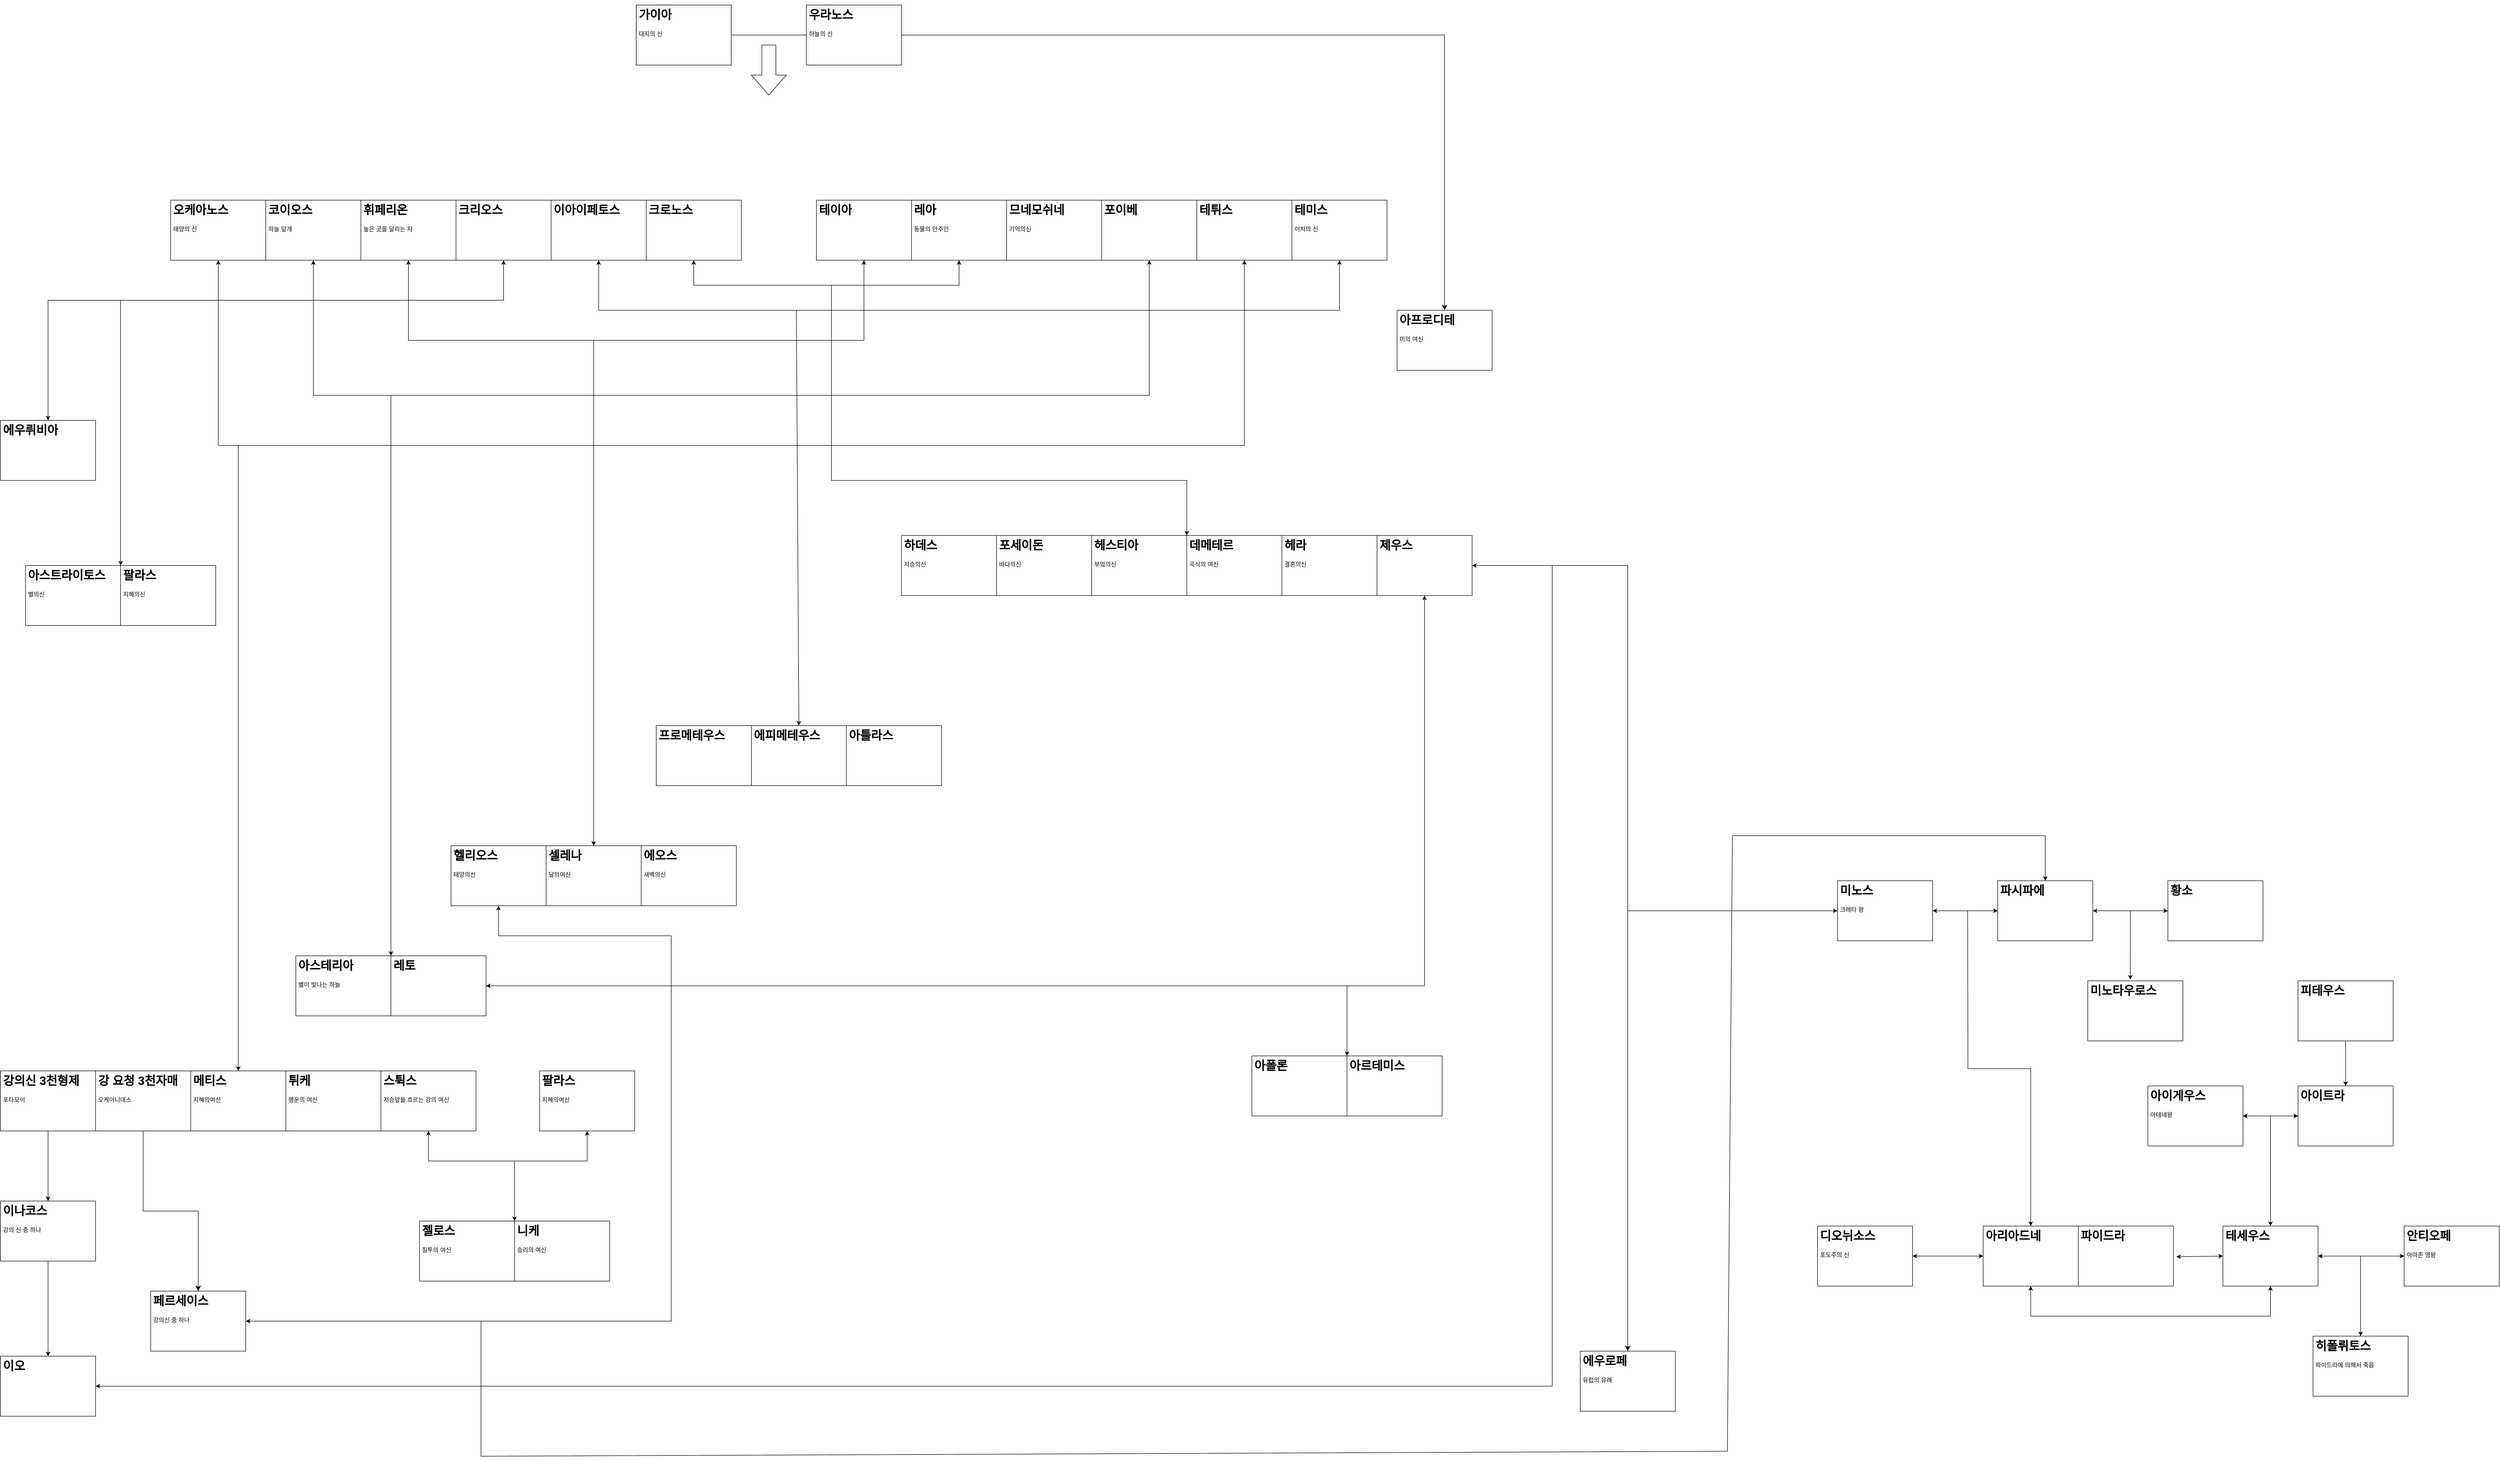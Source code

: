 <mxfile version="20.7.4" type="github">
  <diagram id="iCPAEJlE4XdvNPsYvM_N" name="페이지-1">
    <mxGraphModel dx="4972" dy="2967" grid="1" gridSize="10" guides="1" tooltips="1" connect="1" arrows="1" fold="1" page="1" pageScale="1" pageWidth="827" pageHeight="1169" math="0" shadow="0">
      <root>
        <mxCell id="0" />
        <mxCell id="1" parent="0" />
        <mxCell id="BBxYeIenQKLHBEVqydsv-35" value="" style="group" parent="1" vertex="1" connectable="0">
          <mxGeometry x="160" y="-150" width="560" height="120" as="geometry" />
        </mxCell>
        <mxCell id="BBxYeIenQKLHBEVqydsv-19" value="&lt;h1&gt;우라노스&lt;/h1&gt;&lt;div&gt;하늘의 신&lt;/div&gt;" style="text;html=1;strokeColor=#000000;fillColor=none;spacing=5;spacingTop=-20;whiteSpace=wrap;overflow=hidden;rounded=0;shadow=1;" parent="BBxYeIenQKLHBEVqydsv-35" vertex="1">
          <mxGeometry x="370" width="190" height="120" as="geometry" />
        </mxCell>
        <mxCell id="BBxYeIenQKLHBEVqydsv-18" value="&lt;h1&gt;가이아&lt;/h1&gt;&lt;div&gt;대지의 신&lt;/div&gt;" style="text;html=1;strokeColor=#000000;fillColor=none;spacing=5;spacingTop=-20;whiteSpace=wrap;overflow=hidden;rounded=0;shadow=1;" parent="BBxYeIenQKLHBEVqydsv-35" vertex="1">
          <mxGeometry x="30" width="190" height="120" as="geometry" />
        </mxCell>
        <mxCell id="BBxYeIenQKLHBEVqydsv-52" value="" style="endArrow=none;html=1;rounded=0;entryX=0;entryY=0.5;entryDx=0;entryDy=0;exitX=1;exitY=0.5;exitDx=0;exitDy=0;" parent="BBxYeIenQKLHBEVqydsv-35" source="BBxYeIenQKLHBEVqydsv-18" target="BBxYeIenQKLHBEVqydsv-19" edge="1">
          <mxGeometry width="50" height="50" relative="1" as="geometry">
            <mxPoint x="350" y="510" as="sourcePoint" />
            <mxPoint x="400" y="460" as="targetPoint" />
          </mxGeometry>
        </mxCell>
        <mxCell id="BBxYeIenQKLHBEVqydsv-44" value="&lt;h1&gt;아프로디테&lt;/h1&gt;&lt;div&gt;미의 여신&lt;/div&gt;" style="text;html=1;strokeColor=default;fillColor=none;spacing=5;spacingTop=-20;whiteSpace=wrap;overflow=hidden;rounded=0;shadow=0;" parent="1" vertex="1">
          <mxGeometry x="1710" y="460" width="190" height="120" as="geometry" />
        </mxCell>
        <mxCell id="BBxYeIenQKLHBEVqydsv-45" value="" style="edgeStyle=segmentEdgeStyle;endArrow=classic;html=1;curved=0;rounded=0;endSize=8;startSize=8;entryX=0.5;entryY=0;entryDx=0;entryDy=0;exitX=1;exitY=0.5;exitDx=0;exitDy=0;" parent="1" source="BBxYeIenQKLHBEVqydsv-19" target="BBxYeIenQKLHBEVqydsv-44" edge="1">
          <mxGeometry width="50" height="50" relative="1" as="geometry">
            <mxPoint x="410" y="570" as="sourcePoint" />
            <mxPoint x="460" y="520" as="targetPoint" />
          </mxGeometry>
        </mxCell>
        <mxCell id="BBxYeIenQKLHBEVqydsv-13" value="&lt;h1&gt;레아&lt;/h1&gt;&lt;div&gt;동물의 안주인&lt;/div&gt;" style="text;html=1;strokeColor=#000000;fillColor=none;spacing=5;spacingTop=-20;whiteSpace=wrap;overflow=hidden;rounded=0;shadow=0;container=0;" parent="1" vertex="1">
          <mxGeometry x="740" y="240" width="190" height="120" as="geometry" />
        </mxCell>
        <mxCell id="BBxYeIenQKLHBEVqydsv-14" value="&lt;h1&gt;므네모쉬네&lt;/h1&gt;&lt;div&gt;기억의신&lt;/div&gt;" style="text;html=1;strokeColor=#000000;fillColor=none;spacing=5;spacingTop=-20;whiteSpace=wrap;overflow=hidden;rounded=0;shadow=0;container=0;" parent="1" vertex="1">
          <mxGeometry x="930" y="240" width="190" height="120" as="geometry" />
        </mxCell>
        <mxCell id="BBxYeIenQKLHBEVqydsv-15" value="&lt;h1&gt;포이베&lt;/h1&gt;" style="text;html=1;strokeColor=#000000;fillColor=none;spacing=5;spacingTop=-20;whiteSpace=wrap;overflow=hidden;rounded=0;shadow=0;container=0;" parent="1" vertex="1">
          <mxGeometry x="1120" y="240" width="190" height="120" as="geometry" />
        </mxCell>
        <mxCell id="BBxYeIenQKLHBEVqydsv-16" value="&lt;h1&gt;테튀스&lt;/h1&gt;" style="text;html=1;strokeColor=#000000;fillColor=none;spacing=5;spacingTop=-20;whiteSpace=wrap;overflow=hidden;rounded=0;shadow=0;container=0;" parent="1" vertex="1">
          <mxGeometry x="1310" y="240" width="190" height="120" as="geometry" />
        </mxCell>
        <mxCell id="BBxYeIenQKLHBEVqydsv-17" value="&lt;h1&gt;테미스&lt;/h1&gt;&lt;div&gt;이치의 신&lt;/div&gt;" style="text;html=1;strokeColor=#000000;fillColor=none;spacing=5;spacingTop=-20;whiteSpace=wrap;overflow=hidden;rounded=0;shadow=0;container=0;" parent="1" vertex="1">
          <mxGeometry x="1500" y="240" width="190" height="120" as="geometry" />
        </mxCell>
        <mxCell id="BBxYeIenQKLHBEVqydsv-63" style="edgeStyle=elbowEdgeStyle;rounded=0;orthogonalLoop=1;jettySize=auto;html=1;exitX=0.5;exitY=1;exitDx=0;exitDy=0;entryX=0.5;entryY=1;entryDx=0;entryDy=0;startArrow=classic;startFill=1;endArrow=classic;endFill=1;" parent="1" source="BBxYeIenQKLHBEVqydsv-8" target="BBxYeIenQKLHBEVqydsv-12" edge="1">
          <mxGeometry relative="1" as="geometry">
            <Array as="points">
              <mxPoint x="210" y="520" />
            </Array>
          </mxGeometry>
        </mxCell>
        <mxCell id="BBxYeIenQKLHBEVqydsv-8" value="&lt;h1&gt;휘페리온&lt;/h1&gt;&lt;p&gt;높은 곳을 달리는 자&lt;/p&gt;" style="text;html=1;strokeColor=#000000;fillColor=none;spacing=5;spacingTop=-20;whiteSpace=wrap;overflow=hidden;rounded=0;container=0;" parent="1" vertex="1">
          <mxGeometry x="-360" y="240" width="190" height="120" as="geometry" />
        </mxCell>
        <mxCell id="BBxYeIenQKLHBEVqydsv-69" style="edgeStyle=orthogonalEdgeStyle;rounded=0;orthogonalLoop=1;jettySize=auto;html=1;exitX=0.5;exitY=1;exitDx=0;exitDy=0;entryX=0.5;entryY=0;entryDx=0;entryDy=0;startArrow=classic;startFill=1;endArrow=classic;endFill=1;elbow=vertical;" parent="1" source="BBxYeIenQKLHBEVqydsv-9" target="BBxYeIenQKLHBEVqydsv-68" edge="1">
          <mxGeometry relative="1" as="geometry">
            <Array as="points">
              <mxPoint x="-75" y="440" />
              <mxPoint x="-985" y="440" />
            </Array>
          </mxGeometry>
        </mxCell>
        <mxCell id="BBxYeIenQKLHBEVqydsv-9" value="&lt;h1&gt;크리오스&lt;/h1&gt;&lt;p&gt;&lt;br&gt;&lt;/p&gt;" style="text;html=1;strokeColor=#000000;fillColor=none;spacing=5;spacingTop=-20;whiteSpace=wrap;overflow=hidden;rounded=0;container=0;" parent="1" vertex="1">
          <mxGeometry x="-170" y="240" width="190" height="120" as="geometry" />
        </mxCell>
        <mxCell id="BBxYeIenQKLHBEVqydsv-61" style="edgeStyle=elbowEdgeStyle;rounded=0;orthogonalLoop=1;jettySize=auto;elbow=vertical;html=1;exitX=0.5;exitY=1;exitDx=0;exitDy=0;entryX=0.5;entryY=1;entryDx=0;entryDy=0;startArrow=classic;startFill=1;endArrow=classic;endFill=1;" parent="1" source="BBxYeIenQKLHBEVqydsv-6" target="BBxYeIenQKLHBEVqydsv-16" edge="1">
          <mxGeometry relative="1" as="geometry">
            <Array as="points">
              <mxPoint x="390" y="730" />
            </Array>
          </mxGeometry>
        </mxCell>
        <mxCell id="BBxYeIenQKLHBEVqydsv-6" value="&lt;h1&gt;오케아노스&lt;/h1&gt;&lt;p&gt;태양의 신&lt;/p&gt;" style="text;html=1;strokeColor=#000000;fillColor=none;spacing=5;spacingTop=-20;whiteSpace=wrap;overflow=hidden;rounded=0;container=0;" parent="1" vertex="1">
          <mxGeometry x="-740" y="240" width="190" height="120" as="geometry" />
        </mxCell>
        <mxCell id="BBxYeIenQKLHBEVqydsv-62" style="edgeStyle=elbowEdgeStyle;rounded=0;orthogonalLoop=1;jettySize=auto;html=1;exitX=0.5;exitY=1;exitDx=0;exitDy=0;entryX=0.5;entryY=1;entryDx=0;entryDy=0;startArrow=classic;startFill=1;endArrow=classic;endFill=1;" parent="1" source="BBxYeIenQKLHBEVqydsv-7" target="BBxYeIenQKLHBEVqydsv-15" edge="1">
          <mxGeometry relative="1" as="geometry">
            <Array as="points">
              <mxPoint x="400" y="630" />
            </Array>
          </mxGeometry>
        </mxCell>
        <mxCell id="BBxYeIenQKLHBEVqydsv-7" value="&lt;h1&gt;코이오스&lt;/h1&gt;&lt;p&gt;하늘 덮개&lt;/p&gt;" style="text;html=1;strokeColor=#000000;fillColor=none;spacing=5;spacingTop=-20;whiteSpace=wrap;overflow=hidden;rounded=0;container=0;" parent="1" vertex="1">
          <mxGeometry x="-550" y="240" width="190" height="120" as="geometry" />
        </mxCell>
        <mxCell id="BBxYeIenQKLHBEVqydsv-64" style="edgeStyle=elbowEdgeStyle;rounded=0;orthogonalLoop=1;jettySize=auto;elbow=vertical;html=1;exitX=0.5;exitY=1;exitDx=0;exitDy=0;entryX=0.5;entryY=1;entryDx=0;entryDy=0;startArrow=classic;startFill=1;endArrow=classic;endFill=1;" parent="1" source="BBxYeIenQKLHBEVqydsv-10" target="BBxYeIenQKLHBEVqydsv-17" edge="1">
          <mxGeometry relative="1" as="geometry">
            <Array as="points">
              <mxPoint x="870" y="460" />
            </Array>
          </mxGeometry>
        </mxCell>
        <mxCell id="BBxYeIenQKLHBEVqydsv-65" style="edgeStyle=elbowEdgeStyle;rounded=0;orthogonalLoop=1;jettySize=auto;elbow=vertical;html=1;exitX=0.5;exitY=1;exitDx=0;exitDy=0;entryX=0.5;entryY=1;entryDx=0;entryDy=0;startArrow=classic;startFill=1;endArrow=classic;endFill=1;" parent="1" source="BBxYeIenQKLHBEVqydsv-11" target="BBxYeIenQKLHBEVqydsv-13" edge="1">
          <mxGeometry relative="1" as="geometry">
            <Array as="points">
              <mxPoint x="580" y="410" />
            </Array>
          </mxGeometry>
        </mxCell>
        <mxCell id="BBxYeIenQKLHBEVqydsv-66" value="" style="html=1;shadow=0;dashed=0;align=center;verticalAlign=middle;shape=mxgraph.arrows2.arrow;dy=0.6;dx=40;direction=south;notch=0;strokeColor=default;" parent="1" vertex="1">
          <mxGeometry x="420" y="-70" width="70" height="100" as="geometry" />
        </mxCell>
        <mxCell id="BBxYeIenQKLHBEVqydsv-68" value="&lt;h1&gt;에우뤼비아&lt;/h1&gt;" style="text;html=1;strokeColor=default;fillColor=none;spacing=5;spacingTop=-20;whiteSpace=wrap;overflow=hidden;rounded=0;shadow=0;" parent="1" vertex="1">
          <mxGeometry x="-1080" y="680" width="190" height="120" as="geometry" />
        </mxCell>
        <mxCell id="BBxYeIenQKLHBEVqydsv-10" value="&lt;h1&gt;이아이페토스&lt;/h1&gt;&lt;p&gt;&lt;br&gt;&lt;/p&gt;" style="text;html=1;strokeColor=#000000;fillColor=none;spacing=5;spacingTop=-20;whiteSpace=wrap;overflow=hidden;rounded=0;container=0;" parent="1" vertex="1">
          <mxGeometry x="20" y="240" width="190" height="120" as="geometry" />
        </mxCell>
        <mxCell id="BBxYeIenQKLHBEVqydsv-11" value="&lt;h1&gt;크로노스&lt;/h1&gt;" style="text;html=1;strokeColor=#000000;fillColor=none;spacing=5;spacingTop=-20;whiteSpace=wrap;overflow=hidden;rounded=0;container=0;" parent="1" vertex="1">
          <mxGeometry x="210" y="240" width="190" height="120" as="geometry" />
        </mxCell>
        <mxCell id="BBxYeIenQKLHBEVqydsv-12" value="&lt;h1&gt;테이아&lt;/h1&gt;" style="text;html=1;strokeColor=#000000;fillColor=none;spacing=5;spacingTop=-20;whiteSpace=wrap;overflow=hidden;rounded=0;shadow=0;container=0;" parent="1" vertex="1">
          <mxGeometry x="550" y="240" width="190" height="120" as="geometry" />
        </mxCell>
        <mxCell id="BBxYeIenQKLHBEVqydsv-76" style="edgeStyle=elbowEdgeStyle;rounded=0;orthogonalLoop=1;jettySize=auto;elbow=vertical;html=1;exitX=0.5;exitY=1;exitDx=0;exitDy=0;entryX=0.5;entryY=1;entryDx=0;entryDy=0;startArrow=classic;startFill=1;endArrow=classic;endFill=1;" parent="1" source="BBxYeIenQKLHBEVqydsv-74" target="BBxYeIenQKLHBEVqydsv-75" edge="1">
          <mxGeometry relative="1" as="geometry">
            <Array as="points">
              <mxPoint x="-63" y="2160" />
            </Array>
          </mxGeometry>
        </mxCell>
        <mxCell id="BBxYeIenQKLHBEVqydsv-75" value="&lt;h1&gt;팔라스&lt;/h1&gt;&lt;div&gt;지혜의여신&lt;/div&gt;" style="text;html=1;strokeColor=default;fillColor=none;spacing=5;spacingTop=-20;whiteSpace=wrap;overflow=hidden;rounded=0;shadow=0;" parent="1" vertex="1">
          <mxGeometry x="-3" y="1980" width="190" height="120" as="geometry" />
        </mxCell>
        <mxCell id="BBxYeIenQKLHBEVqydsv-77" value="&lt;h1&gt;젤로스&lt;/h1&gt;&lt;div&gt;질투의 여신&lt;/div&gt;" style="text;html=1;strokeColor=default;fillColor=none;spacing=5;spacingTop=-20;whiteSpace=wrap;overflow=hidden;rounded=0;shadow=0;" parent="1" vertex="1">
          <mxGeometry x="-243" y="2280" width="190" height="120" as="geometry" />
        </mxCell>
        <mxCell id="BBxYeIenQKLHBEVqydsv-78" value="&lt;h1&gt;니케&lt;/h1&gt;&lt;div&gt;승리의 여신&lt;/div&gt;" style="text;html=1;strokeColor=default;fillColor=none;spacing=5;spacingTop=-20;whiteSpace=wrap;overflow=hidden;rounded=0;shadow=0;" parent="1" vertex="1">
          <mxGeometry x="-53" y="2280" width="190" height="120" as="geometry" />
        </mxCell>
        <mxCell id="BBxYeIenQKLHBEVqydsv-80" value="" style="endArrow=classic;html=1;rounded=0;elbow=vertical;entryX=0.5;entryY=0;entryDx=0;entryDy=0;" parent="1" target="BBxYeIenQKLHBEVqydsv-72" edge="1">
          <mxGeometry width="50" height="50" relative="1" as="geometry">
            <mxPoint x="-605" y="730" as="sourcePoint" />
            <mxPoint x="-230" y="800" as="targetPoint" />
          </mxGeometry>
        </mxCell>
        <mxCell id="BBxYeIenQKLHBEVqydsv-81" value="" style="endArrow=classic;html=1;rounded=0;elbow=vertical;entryX=1;entryY=0;entryDx=0;entryDy=0;" parent="1" target="BBxYeIenQKLHBEVqydsv-77" edge="1">
          <mxGeometry width="50" height="50" relative="1" as="geometry">
            <mxPoint x="-53" y="2160" as="sourcePoint" />
            <mxPoint x="-203" y="1740" as="targetPoint" />
          </mxGeometry>
        </mxCell>
        <mxCell id="BBxYeIenQKLHBEVqydsv-82" value="&lt;h1&gt;아스테리아&lt;/h1&gt;&lt;div&gt;별이 빛나는 하늘&lt;/div&gt;" style="text;html=1;strokeColor=default;fillColor=none;spacing=5;spacingTop=-20;whiteSpace=wrap;overflow=hidden;rounded=0;shadow=0;" parent="1" vertex="1">
          <mxGeometry x="-490" y="1750" width="190" height="120" as="geometry" />
        </mxCell>
        <mxCell id="BBxYeIenQKLHBEVqydsv-109" style="edgeStyle=elbowEdgeStyle;rounded=0;orthogonalLoop=1;jettySize=auto;elbow=vertical;html=1;exitX=1;exitY=0.5;exitDx=0;exitDy=0;startArrow=classic;startFill=1;endArrow=classic;endFill=1;" parent="1" source="BBxYeIenQKLHBEVqydsv-84" target="BBxYeIenQKLHBEVqydsv-104" edge="1">
          <mxGeometry relative="1" as="geometry">
            <Array as="points">
              <mxPoint x="860" y="1810" />
            </Array>
          </mxGeometry>
        </mxCell>
        <mxCell id="BBxYeIenQKLHBEVqydsv-84" value="&lt;h1&gt;레토&lt;/h1&gt;" style="text;html=1;strokeColor=default;fillColor=none;spacing=5;spacingTop=-20;whiteSpace=wrap;overflow=hidden;rounded=0;shadow=0;" parent="1" vertex="1">
          <mxGeometry x="-300" y="1750" width="190" height="120" as="geometry" />
        </mxCell>
        <mxCell id="BBxYeIenQKLHBEVqydsv-85" value="" style="group" parent="1" vertex="1" connectable="0">
          <mxGeometry x="-1080" y="1980" width="950" height="120" as="geometry" />
        </mxCell>
        <mxCell id="BBxYeIenQKLHBEVqydsv-70" value="&lt;h1&gt;강의신 3천형제&lt;/h1&gt;&lt;div&gt;포타모이&lt;/div&gt;" style="text;html=1;strokeColor=default;fillColor=none;spacing=5;spacingTop=-20;whiteSpace=wrap;overflow=hidden;rounded=0;shadow=0;" parent="BBxYeIenQKLHBEVqydsv-85" vertex="1">
          <mxGeometry width="190" height="120" as="geometry" />
        </mxCell>
        <mxCell id="BBxYeIenQKLHBEVqydsv-71" value="&lt;h1&gt;강 요청 3천자매&lt;/h1&gt;&lt;div&gt;오케아니데스&lt;/div&gt;" style="text;html=1;strokeColor=default;fillColor=none;spacing=5;spacingTop=-20;whiteSpace=wrap;overflow=hidden;rounded=0;shadow=0;" parent="BBxYeIenQKLHBEVqydsv-85" vertex="1">
          <mxGeometry x="190" width="190" height="120" as="geometry" />
        </mxCell>
        <mxCell id="BBxYeIenQKLHBEVqydsv-72" value="&lt;h1&gt;메티스&lt;/h1&gt;&lt;div&gt;지혜의여신&lt;/div&gt;" style="text;html=1;strokeColor=default;fillColor=none;spacing=5;spacingTop=-20;whiteSpace=wrap;overflow=hidden;rounded=0;shadow=0;" parent="BBxYeIenQKLHBEVqydsv-85" vertex="1">
          <mxGeometry x="380" width="190" height="120" as="geometry" />
        </mxCell>
        <mxCell id="BBxYeIenQKLHBEVqydsv-73" value="&lt;h1&gt;튀케&lt;/h1&gt;&lt;div&gt;행운의 여신&lt;/div&gt;" style="text;html=1;strokeColor=default;fillColor=none;spacing=5;spacingTop=-20;whiteSpace=wrap;overflow=hidden;rounded=0;shadow=0;" parent="BBxYeIenQKLHBEVqydsv-85" vertex="1">
          <mxGeometry x="570" width="190" height="120" as="geometry" />
        </mxCell>
        <mxCell id="BBxYeIenQKLHBEVqydsv-74" value="&lt;h1&gt;스튁스&lt;/h1&gt;&lt;div&gt;저승앞을 흐르는 강의 여신&lt;/div&gt;" style="text;html=1;strokeColor=default;fillColor=none;spacing=5;spacingTop=-20;whiteSpace=wrap;overflow=hidden;rounded=0;shadow=0;" parent="BBxYeIenQKLHBEVqydsv-85" vertex="1">
          <mxGeometry x="760" width="190" height="120" as="geometry" />
        </mxCell>
        <mxCell id="BBxYeIenQKLHBEVqydsv-86" value="" style="endArrow=classic;html=1;rounded=0;elbow=vertical;entryX=0;entryY=0;entryDx=0;entryDy=0;" parent="1" target="BBxYeIenQKLHBEVqydsv-84" edge="1">
          <mxGeometry width="50" height="50" relative="1" as="geometry">
            <mxPoint x="-300" y="630" as="sourcePoint" />
            <mxPoint x="-170" y="1160" as="targetPoint" />
          </mxGeometry>
        </mxCell>
        <mxCell id="c61SIrS4Lav4ss62_lrH-37" style="edgeStyle=orthogonalEdgeStyle;rounded=0;orthogonalLoop=1;jettySize=auto;html=1;exitX=0.5;exitY=1;exitDx=0;exitDy=0;entryX=1;entryY=0.5;entryDx=0;entryDy=0;shadow=0;startArrow=classic;startFill=1;endArrow=classic;endFill=1;elbow=vertical;" edge="1" parent="1" source="BBxYeIenQKLHBEVqydsv-87" target="c61SIrS4Lav4ss62_lrH-29">
          <mxGeometry relative="1" as="geometry">
            <Array as="points">
              <mxPoint x="-85" y="1710" />
              <mxPoint x="260" y="1710" />
              <mxPoint x="260" y="2480" />
            </Array>
          </mxGeometry>
        </mxCell>
        <mxCell id="BBxYeIenQKLHBEVqydsv-87" value="&lt;h1&gt;헬리오스&lt;/h1&gt;&lt;div&gt;태양의신&lt;/div&gt;" style="text;html=1;strokeColor=default;fillColor=none;spacing=5;spacingTop=-20;whiteSpace=wrap;overflow=hidden;rounded=0;shadow=0;" parent="1" vertex="1">
          <mxGeometry x="-180" y="1530" width="190" height="120" as="geometry" />
        </mxCell>
        <mxCell id="BBxYeIenQKLHBEVqydsv-88" value="&lt;h1&gt;셀레나&lt;/h1&gt;&lt;div&gt;달의여신&lt;/div&gt;" style="text;html=1;strokeColor=default;fillColor=none;spacing=5;spacingTop=-20;whiteSpace=wrap;overflow=hidden;rounded=0;shadow=0;" parent="1" vertex="1">
          <mxGeometry x="10" y="1530" width="190" height="120" as="geometry" />
        </mxCell>
        <mxCell id="BBxYeIenQKLHBEVqydsv-89" value="&lt;h1&gt;에오스&lt;/h1&gt;&lt;div&gt;새벽의신&lt;/div&gt;" style="text;html=1;strokeColor=default;fillColor=none;spacing=5;spacingTop=-20;whiteSpace=wrap;overflow=hidden;rounded=0;shadow=0;" parent="1" vertex="1">
          <mxGeometry x="200" y="1530" width="190" height="120" as="geometry" />
        </mxCell>
        <mxCell id="BBxYeIenQKLHBEVqydsv-90" value="" style="endArrow=classic;html=1;rounded=0;elbow=vertical;" parent="1" target="BBxYeIenQKLHBEVqydsv-88" edge="1">
          <mxGeometry width="50" height="50" relative="1" as="geometry">
            <mxPoint x="105" y="520" as="sourcePoint" />
            <mxPoint x="-450" y="1210" as="targetPoint" />
          </mxGeometry>
        </mxCell>
        <mxCell id="BBxYeIenQKLHBEVqydsv-91" value="&lt;h1&gt;아스트라이토스&lt;/h1&gt;&lt;div&gt;별의신&lt;/div&gt;" style="text;html=1;strokeColor=default;fillColor=none;spacing=5;spacingTop=-20;whiteSpace=wrap;overflow=hidden;rounded=0;shadow=0;" parent="1" vertex="1">
          <mxGeometry x="-1030" y="970" width="190" height="120" as="geometry" />
        </mxCell>
        <mxCell id="BBxYeIenQKLHBEVqydsv-92" value="&lt;h1&gt;팔라스&lt;/h1&gt;&lt;div&gt;지혜의신&lt;/div&gt;" style="text;html=1;strokeColor=default;fillColor=none;spacing=5;spacingTop=-20;whiteSpace=wrap;overflow=hidden;rounded=0;shadow=0;" parent="1" vertex="1">
          <mxGeometry x="-840" y="970" width="190" height="120" as="geometry" />
        </mxCell>
        <mxCell id="BBxYeIenQKLHBEVqydsv-93" value="" style="endArrow=classic;html=1;rounded=0;elbow=vertical;entryX=0;entryY=0;entryDx=0;entryDy=0;" parent="1" target="BBxYeIenQKLHBEVqydsv-92" edge="1">
          <mxGeometry width="50" height="50" relative="1" as="geometry">
            <mxPoint x="-840" y="440" as="sourcePoint" />
            <mxPoint x="-980" y="1480" as="targetPoint" />
          </mxGeometry>
        </mxCell>
        <mxCell id="BBxYeIenQKLHBEVqydsv-97" value="" style="group" parent="1" vertex="1" connectable="0">
          <mxGeometry x="230" y="1290" width="570" height="120" as="geometry" />
        </mxCell>
        <mxCell id="BBxYeIenQKLHBEVqydsv-94" value="&lt;h1&gt;프로메테우스&lt;/h1&gt;" style="text;html=1;strokeColor=default;fillColor=none;spacing=5;spacingTop=-20;whiteSpace=wrap;overflow=hidden;rounded=0;shadow=0;" parent="BBxYeIenQKLHBEVqydsv-97" vertex="1">
          <mxGeometry width="190" height="120" as="geometry" />
        </mxCell>
        <mxCell id="BBxYeIenQKLHBEVqydsv-95" value="&lt;h1&gt;에피메테우스&lt;/h1&gt;" style="text;html=1;strokeColor=default;fillColor=none;spacing=5;spacingTop=-20;whiteSpace=wrap;overflow=hidden;rounded=0;shadow=0;" parent="BBxYeIenQKLHBEVqydsv-97" vertex="1">
          <mxGeometry x="190" width="190" height="120" as="geometry" />
        </mxCell>
        <mxCell id="BBxYeIenQKLHBEVqydsv-96" value="&lt;h1&gt;아틀라스&lt;/h1&gt;" style="text;html=1;strokeColor=default;fillColor=none;spacing=5;spacingTop=-20;whiteSpace=wrap;overflow=hidden;rounded=0;shadow=0;" parent="BBxYeIenQKLHBEVqydsv-97" vertex="1">
          <mxGeometry x="380" width="190" height="120" as="geometry" />
        </mxCell>
        <mxCell id="BBxYeIenQKLHBEVqydsv-98" value="" style="endArrow=classic;html=1;rounded=0;elbow=vertical;entryX=0.5;entryY=0;entryDx=0;entryDy=0;" parent="1" target="BBxYeIenQKLHBEVqydsv-95" edge="1">
          <mxGeometry width="50" height="50" relative="1" as="geometry">
            <mxPoint x="510" y="460" as="sourcePoint" />
            <mxPoint x="-370" y="1290" as="targetPoint" />
          </mxGeometry>
        </mxCell>
        <mxCell id="BBxYeIenQKLHBEVqydsv-105" value="" style="group" parent="1" vertex="1" connectable="0">
          <mxGeometry x="720" y="910" width="1140" height="120" as="geometry" />
        </mxCell>
        <mxCell id="BBxYeIenQKLHBEVqydsv-99" value="&lt;h1&gt;하데스&lt;/h1&gt;&lt;div&gt;저승의신&lt;/div&gt;" style="text;html=1;strokeColor=default;fillColor=none;spacing=5;spacingTop=-20;whiteSpace=wrap;overflow=hidden;rounded=0;shadow=0;" parent="BBxYeIenQKLHBEVqydsv-105" vertex="1">
          <mxGeometry width="190" height="120" as="geometry" />
        </mxCell>
        <mxCell id="BBxYeIenQKLHBEVqydsv-100" value="&lt;h1&gt;포세이돈&lt;/h1&gt;&lt;div&gt;바다의신&lt;/div&gt;" style="text;html=1;strokeColor=default;fillColor=none;spacing=5;spacingTop=-20;whiteSpace=wrap;overflow=hidden;rounded=0;shadow=0;" parent="BBxYeIenQKLHBEVqydsv-105" vertex="1">
          <mxGeometry x="190" width="190" height="120" as="geometry" />
        </mxCell>
        <mxCell id="BBxYeIenQKLHBEVqydsv-101" value="&lt;h1&gt;헤스티아&lt;/h1&gt;&lt;div&gt;부엌의신&lt;/div&gt;" style="text;html=1;strokeColor=default;fillColor=none;spacing=5;spacingTop=-20;whiteSpace=wrap;overflow=hidden;rounded=0;shadow=0;" parent="BBxYeIenQKLHBEVqydsv-105" vertex="1">
          <mxGeometry x="380" width="190" height="120" as="geometry" />
        </mxCell>
        <mxCell id="BBxYeIenQKLHBEVqydsv-102" value="&lt;h1&gt;데메테르&lt;/h1&gt;&lt;div&gt;곡식의 여신&lt;/div&gt;" style="text;html=1;strokeColor=default;fillColor=none;spacing=5;spacingTop=-20;whiteSpace=wrap;overflow=hidden;rounded=0;shadow=0;" parent="BBxYeIenQKLHBEVqydsv-105" vertex="1">
          <mxGeometry x="570" width="190" height="120" as="geometry" />
        </mxCell>
        <mxCell id="BBxYeIenQKLHBEVqydsv-103" value="&lt;h1&gt;헤라&lt;/h1&gt;&lt;div&gt;결혼의신&lt;/div&gt;" style="text;html=1;strokeColor=default;fillColor=none;spacing=5;spacingTop=-20;whiteSpace=wrap;overflow=hidden;rounded=0;shadow=0;" parent="BBxYeIenQKLHBEVqydsv-105" vertex="1">
          <mxGeometry x="760" width="190" height="120" as="geometry" />
        </mxCell>
        <mxCell id="BBxYeIenQKLHBEVqydsv-104" value="&lt;h1&gt;제우스&lt;/h1&gt;" style="text;html=1;strokeColor=default;fillColor=none;spacing=5;spacingTop=-20;whiteSpace=wrap;overflow=hidden;rounded=0;shadow=0;" parent="BBxYeIenQKLHBEVqydsv-105" vertex="1">
          <mxGeometry x="950" width="190" height="120" as="geometry" />
        </mxCell>
        <mxCell id="BBxYeIenQKLHBEVqydsv-106" value="" style="endArrow=classic;html=1;rounded=0;elbow=vertical;entryX=0;entryY=0;entryDx=0;entryDy=0;" parent="1" target="BBxYeIenQKLHBEVqydsv-102" edge="1">
          <mxGeometry width="50" height="50" relative="1" as="geometry">
            <mxPoint x="580" y="410" as="sourcePoint" />
            <mxPoint x="770" y="1070" as="targetPoint" />
            <Array as="points">
              <mxPoint x="580" y="800" />
              <mxPoint x="1290" y="800" />
            </Array>
          </mxGeometry>
        </mxCell>
        <mxCell id="BBxYeIenQKLHBEVqydsv-112" value="" style="group" parent="1" vertex="1" connectable="0">
          <mxGeometry x="1420" y="1950" width="380" height="120" as="geometry" />
        </mxCell>
        <mxCell id="BBxYeIenQKLHBEVqydsv-110" value="&lt;h1&gt;아폴론&lt;/h1&gt;" style="text;html=1;strokeColor=default;fillColor=none;spacing=5;spacingTop=-20;whiteSpace=wrap;overflow=hidden;rounded=0;shadow=0;" parent="BBxYeIenQKLHBEVqydsv-112" vertex="1">
          <mxGeometry width="190" height="120" as="geometry" />
        </mxCell>
        <mxCell id="BBxYeIenQKLHBEVqydsv-111" value="&lt;h1&gt;아르테미스&lt;/h1&gt;" style="text;html=1;strokeColor=default;fillColor=none;spacing=5;spacingTop=-20;whiteSpace=wrap;overflow=hidden;rounded=0;shadow=0;" parent="BBxYeIenQKLHBEVqydsv-112" vertex="1">
          <mxGeometry x="190" width="190" height="120" as="geometry" />
        </mxCell>
        <mxCell id="BBxYeIenQKLHBEVqydsv-113" value="" style="endArrow=classic;html=1;rounded=0;elbow=vertical;entryX=0;entryY=0;entryDx=0;entryDy=0;" parent="1" target="BBxYeIenQKLHBEVqydsv-111" edge="1">
          <mxGeometry width="50" height="50" relative="1" as="geometry">
            <mxPoint x="1610" y="1810" as="sourcePoint" />
            <mxPoint x="520" y="1540" as="targetPoint" />
          </mxGeometry>
        </mxCell>
        <mxCell id="c61SIrS4Lav4ss62_lrH-1" value="&lt;h1&gt;에우로페&lt;/h1&gt;&lt;div&gt;유럽의 유례&lt;/div&gt;" style="text;html=1;strokeColor=default;fillColor=none;spacing=5;spacingTop=-20;whiteSpace=wrap;overflow=hidden;rounded=0;" vertex="1" parent="1">
          <mxGeometry x="2076" y="2540" width="190" height="120" as="geometry" />
        </mxCell>
        <mxCell id="c61SIrS4Lav4ss62_lrH-5" value="&lt;h1&gt;미노스&lt;/h1&gt;&lt;div&gt;크레타 왕&lt;/div&gt;" style="text;html=1;strokeColor=default;fillColor=none;spacing=5;spacingTop=-20;whiteSpace=wrap;overflow=hidden;rounded=0;" vertex="1" parent="1">
          <mxGeometry x="2590" y="1600" width="190" height="120" as="geometry" />
        </mxCell>
        <mxCell id="c61SIrS4Lav4ss62_lrH-6" value="" style="endArrow=classic;html=1;rounded=0;entryX=0;entryY=0.5;entryDx=0;entryDy=0;" edge="1" parent="1" target="c61SIrS4Lav4ss62_lrH-5">
          <mxGeometry width="50" height="50" relative="1" as="geometry">
            <mxPoint x="2170" y="1660" as="sourcePoint" />
            <mxPoint x="540" y="1740" as="targetPoint" />
          </mxGeometry>
        </mxCell>
        <mxCell id="c61SIrS4Lav4ss62_lrH-7" value="&lt;h1&gt;파시파에&lt;/h1&gt;" style="text;html=1;strokeColor=default;fillColor=none;spacing=5;spacingTop=-20;whiteSpace=wrap;overflow=hidden;rounded=0;" vertex="1" parent="1">
          <mxGeometry x="2910" y="1600" width="190" height="120" as="geometry" />
        </mxCell>
        <mxCell id="c61SIrS4Lav4ss62_lrH-8" value="&lt;h1&gt;황소&lt;/h1&gt;" style="text;html=1;strokeColor=default;fillColor=none;spacing=5;spacingTop=-20;whiteSpace=wrap;overflow=hidden;rounded=0;" vertex="1" parent="1">
          <mxGeometry x="3250" y="1600" width="190" height="120" as="geometry" />
        </mxCell>
        <mxCell id="c61SIrS4Lav4ss62_lrH-9" value="" style="endArrow=classic;startArrow=classic;html=1;rounded=0;exitX=1;exitY=0.5;exitDx=0;exitDy=0;" edge="1" parent="1" source="c61SIrS4Lav4ss62_lrH-5" target="c61SIrS4Lav4ss62_lrH-7">
          <mxGeometry width="50" height="50" relative="1" as="geometry">
            <mxPoint x="2310" y="1640" as="sourcePoint" />
            <mxPoint x="2360" y="1590" as="targetPoint" />
          </mxGeometry>
        </mxCell>
        <mxCell id="c61SIrS4Lav4ss62_lrH-10" value="" style="endArrow=classic;startArrow=classic;html=1;rounded=0;entryX=0;entryY=0.5;entryDx=0;entryDy=0;exitX=1;exitY=0.5;exitDx=0;exitDy=0;" edge="1" parent="1" source="c61SIrS4Lav4ss62_lrH-7" target="c61SIrS4Lav4ss62_lrH-8">
          <mxGeometry width="50" height="50" relative="1" as="geometry">
            <mxPoint x="2310" y="1640" as="sourcePoint" />
            <mxPoint x="2360" y="1590" as="targetPoint" />
          </mxGeometry>
        </mxCell>
        <mxCell id="c61SIrS4Lav4ss62_lrH-11" value="&lt;h1&gt;미노타우로스&lt;/h1&gt;" style="text;html=1;strokeColor=default;fillColor=none;spacing=5;spacingTop=-20;whiteSpace=wrap;overflow=hidden;rounded=0;" vertex="1" parent="1">
          <mxGeometry x="3090" y="1800" width="190" height="120" as="geometry" />
        </mxCell>
        <mxCell id="c61SIrS4Lav4ss62_lrH-36" style="edgeStyle=orthogonalEdgeStyle;rounded=0;orthogonalLoop=1;jettySize=auto;html=1;exitX=0.5;exitY=0;exitDx=0;exitDy=0;shadow=0;startArrow=classic;startFill=1;endArrow=none;endFill=0;elbow=vertical;" edge="1" parent="1" source="c61SIrS4Lav4ss62_lrH-12">
          <mxGeometry relative="1" as="geometry">
            <mxPoint x="2850" y="1660" as="targetPoint" />
          </mxGeometry>
        </mxCell>
        <mxCell id="c61SIrS4Lav4ss62_lrH-12" value="&lt;h1&gt;아리아드네&lt;/h1&gt;" style="text;html=1;strokeColor=default;fillColor=none;spacing=5;spacingTop=-20;whiteSpace=wrap;overflow=hidden;rounded=0;" vertex="1" parent="1">
          <mxGeometry x="2881" y="2290" width="190" height="120" as="geometry" />
        </mxCell>
        <mxCell id="c61SIrS4Lav4ss62_lrH-13" value="" style="endArrow=classic;html=1;rounded=0;entryX=0.447;entryY=-0.021;entryDx=0;entryDy=0;entryPerimeter=0;" edge="1" parent="1" target="c61SIrS4Lav4ss62_lrH-11">
          <mxGeometry width="50" height="50" relative="1" as="geometry">
            <mxPoint x="3175" y="1660" as="sourcePoint" />
            <mxPoint x="3040" y="1430" as="targetPoint" />
          </mxGeometry>
        </mxCell>
        <mxCell id="c61SIrS4Lav4ss62_lrH-14" value="&lt;h1&gt;테세우스&lt;/h1&gt;" style="text;html=1;strokeColor=default;fillColor=none;spacing=5;spacingTop=-20;whiteSpace=wrap;overflow=hidden;rounded=0;" vertex="1" parent="1">
          <mxGeometry x="3360" y="2290" width="190" height="120" as="geometry" />
        </mxCell>
        <mxCell id="c61SIrS4Lav4ss62_lrH-15" value="" style="endArrow=classic;startArrow=classic;html=1;rounded=0;entryX=0;entryY=0.5;entryDx=0;entryDy=0;exitX=1.031;exitY=0.511;exitDx=0;exitDy=0;exitPerimeter=0;" edge="1" parent="1" source="c61SIrS4Lav4ss62_lrH-43" target="c61SIrS4Lav4ss62_lrH-14">
          <mxGeometry width="50" height="50" relative="1" as="geometry">
            <mxPoint x="2941" y="2610" as="sourcePoint" />
            <mxPoint x="2991" y="2560" as="targetPoint" />
          </mxGeometry>
        </mxCell>
        <mxCell id="c61SIrS4Lav4ss62_lrH-18" value="&lt;h1&gt;디오뉘소스&lt;/h1&gt;&lt;div&gt;포도주의 신&lt;/div&gt;" style="text;html=1;strokeColor=default;fillColor=none;spacing=5;spacingTop=-20;whiteSpace=wrap;overflow=hidden;rounded=0;" vertex="1" parent="1">
          <mxGeometry x="2550" y="2290" width="190" height="120" as="geometry" />
        </mxCell>
        <mxCell id="c61SIrS4Lav4ss62_lrH-19" value="" style="endArrow=classic;startArrow=classic;html=1;rounded=0;shadow=0;entryX=0;entryY=0.5;entryDx=0;entryDy=0;exitX=1;exitY=0.5;exitDx=0;exitDy=0;" edge="1" parent="1" source="c61SIrS4Lav4ss62_lrH-18" target="c61SIrS4Lav4ss62_lrH-12">
          <mxGeometry width="50" height="50" relative="1" as="geometry">
            <mxPoint x="2830" y="2560" as="sourcePoint" />
            <mxPoint x="2880" y="2510" as="targetPoint" />
          </mxGeometry>
        </mxCell>
        <mxCell id="c61SIrS4Lav4ss62_lrH-20" value="&lt;h1&gt;이오&lt;/h1&gt;" style="text;html=1;strokeColor=default;fillColor=none;spacing=5;spacingTop=-20;whiteSpace=wrap;overflow=hidden;rounded=0;" vertex="1" parent="1">
          <mxGeometry x="-1080" y="2550" width="190" height="120" as="geometry" />
        </mxCell>
        <mxCell id="c61SIrS4Lav4ss62_lrH-22" value="&lt;h1&gt;이나코스&lt;/h1&gt;&lt;div&gt;강의 신 중 하나&lt;/div&gt;&lt;div&gt;&lt;br&gt;&lt;/div&gt;" style="text;html=1;strokeColor=default;fillColor=none;spacing=5;spacingTop=-20;whiteSpace=wrap;overflow=hidden;rounded=0;" vertex="1" parent="1">
          <mxGeometry x="-1080" y="2240" width="190" height="120" as="geometry" />
        </mxCell>
        <mxCell id="c61SIrS4Lav4ss62_lrH-23" value="" style="endArrow=classic;html=1;rounded=0;shadow=0;entryX=0.5;entryY=0;entryDx=0;entryDy=0;exitX=0.5;exitY=1;exitDx=0;exitDy=0;" edge="1" parent="1" source="c61SIrS4Lav4ss62_lrH-22" target="c61SIrS4Lav4ss62_lrH-20">
          <mxGeometry width="50" height="50" relative="1" as="geometry">
            <mxPoint x="2000" y="840" as="sourcePoint" />
            <mxPoint x="2050" y="790" as="targetPoint" />
          </mxGeometry>
        </mxCell>
        <mxCell id="c61SIrS4Lav4ss62_lrH-25" value="" style="endArrow=classic;html=1;rounded=0;shadow=0;exitX=0.5;exitY=1;exitDx=0;exitDy=0;" edge="1" parent="1" source="BBxYeIenQKLHBEVqydsv-70" target="c61SIrS4Lav4ss62_lrH-22">
          <mxGeometry width="50" height="50" relative="1" as="geometry">
            <mxPoint x="-210" y="2000" as="sourcePoint" />
            <mxPoint x="-160" y="1950" as="targetPoint" />
          </mxGeometry>
        </mxCell>
        <mxCell id="c61SIrS4Lav4ss62_lrH-27" value="" style="endArrow=classic;startArrow=classic;html=1;rounded=0;shadow=0;startFill=1;endFill=1;entryX=1;entryY=0.5;entryDx=0;entryDy=0;exitX=1;exitY=0.5;exitDx=0;exitDy=0;" edge="1" parent="1" source="c61SIrS4Lav4ss62_lrH-20" target="BBxYeIenQKLHBEVqydsv-104">
          <mxGeometry width="50" height="50" relative="1" as="geometry">
            <mxPoint x="1420" y="1720" as="sourcePoint" />
            <mxPoint x="1470" y="1670" as="targetPoint" />
            <Array as="points">
              <mxPoint x="2020" y="2610" />
              <mxPoint x="2020" y="1810" />
              <mxPoint x="2020" y="970" />
            </Array>
          </mxGeometry>
        </mxCell>
        <mxCell id="c61SIrS4Lav4ss62_lrH-29" value="&lt;h1&gt;페르세이스&lt;/h1&gt;&lt;div&gt;강의신 중 하나&lt;/div&gt;" style="text;html=1;strokeColor=default;fillColor=none;spacing=5;spacingTop=-20;whiteSpace=wrap;overflow=hidden;rounded=0;" vertex="1" parent="1">
          <mxGeometry x="-780" y="2420" width="190" height="120" as="geometry" />
        </mxCell>
        <mxCell id="c61SIrS4Lav4ss62_lrH-30" value="" style="edgeStyle=elbowEdgeStyle;elbow=vertical;endArrow=classic;html=1;curved=0;rounded=0;endSize=8;startSize=8;shadow=0;entryX=0.5;entryY=0;entryDx=0;entryDy=0;exitX=0.5;exitY=1;exitDx=0;exitDy=0;" edge="1" parent="1" source="BBxYeIenQKLHBEVqydsv-71" target="c61SIrS4Lav4ss62_lrH-29">
          <mxGeometry width="50" height="50" relative="1" as="geometry">
            <mxPoint x="250" y="2110" as="sourcePoint" />
            <mxPoint x="300" y="2060" as="targetPoint" />
          </mxGeometry>
        </mxCell>
        <mxCell id="c61SIrS4Lav4ss62_lrH-34" value="" style="endArrow=classic;html=1;rounded=0;shadow=0;elbow=vertical;entryX=0.5;entryY=0;entryDx=0;entryDy=0;" edge="1" parent="1" target="c61SIrS4Lav4ss62_lrH-7">
          <mxGeometry width="50" height="50" relative="1" as="geometry">
            <mxPoint x="-120" y="2480" as="sourcePoint" />
            <mxPoint x="3000" y="1510" as="targetPoint" />
            <Array as="points">
              <mxPoint x="-120" y="2750" />
              <mxPoint x="2370" y="2740" />
              <mxPoint x="2380" y="1510" />
              <mxPoint x="3005" y="1510" />
            </Array>
          </mxGeometry>
        </mxCell>
        <mxCell id="c61SIrS4Lav4ss62_lrH-35" value="" style="edgeStyle=segmentEdgeStyle;endArrow=classic;html=1;curved=0;rounded=0;endSize=8;startSize=8;shadow=0;elbow=vertical;exitX=1;exitY=0.5;exitDx=0;exitDy=0;" edge="1" parent="1" source="BBxYeIenQKLHBEVqydsv-104" target="c61SIrS4Lav4ss62_lrH-1">
          <mxGeometry width="50" height="50" relative="1" as="geometry">
            <mxPoint x="1400" y="2250" as="sourcePoint" />
            <mxPoint x="1450" y="2200" as="targetPoint" />
          </mxGeometry>
        </mxCell>
        <mxCell id="c61SIrS4Lav4ss62_lrH-38" value="&lt;h1&gt;아이게우스&lt;/h1&gt;&lt;div&gt;아테네왕&lt;/div&gt;" style="text;html=1;strokeColor=default;fillColor=none;spacing=5;spacingTop=-20;whiteSpace=wrap;overflow=hidden;rounded=0;" vertex="1" parent="1">
          <mxGeometry x="3210" y="2010" width="190" height="120" as="geometry" />
        </mxCell>
        <mxCell id="c61SIrS4Lav4ss62_lrH-39" value="&lt;h1&gt;아이트라&lt;/h1&gt;" style="text;html=1;strokeColor=default;fillColor=none;spacing=5;spacingTop=-20;whiteSpace=wrap;overflow=hidden;rounded=0;" vertex="1" parent="1">
          <mxGeometry x="3510" y="2010" width="190" height="120" as="geometry" />
        </mxCell>
        <mxCell id="c61SIrS4Lav4ss62_lrH-40" value="&lt;h1&gt;피테우스&lt;/h1&gt;" style="text;html=1;strokeColor=default;fillColor=none;spacing=5;spacingTop=-20;whiteSpace=wrap;overflow=hidden;rounded=0;" vertex="1" parent="1">
          <mxGeometry x="3510" y="1800" width="190" height="120" as="geometry" />
        </mxCell>
        <mxCell id="c61SIrS4Lav4ss62_lrH-41" value="&lt;h1&gt;안티오페&lt;/h1&gt;&lt;div&gt;아마존 영왕&lt;/div&gt;" style="text;html=1;strokeColor=default;fillColor=none;spacing=5;spacingTop=-20;whiteSpace=wrap;overflow=hidden;rounded=0;" vertex="1" parent="1">
          <mxGeometry x="3722" y="2290" width="190" height="120" as="geometry" />
        </mxCell>
        <mxCell id="c61SIrS4Lav4ss62_lrH-42" value="&lt;h1&gt;히폴뤼토스&lt;/h1&gt;&lt;div&gt;파이드라에 의해서 죽음&lt;/div&gt;" style="text;html=1;strokeColor=default;fillColor=none;spacing=5;spacingTop=-20;whiteSpace=wrap;overflow=hidden;rounded=0;" vertex="1" parent="1">
          <mxGeometry x="3540" y="2510" width="190" height="120" as="geometry" />
        </mxCell>
        <mxCell id="c61SIrS4Lav4ss62_lrH-50" style="edgeStyle=orthogonalEdgeStyle;rounded=0;orthogonalLoop=1;jettySize=auto;html=1;exitX=0.5;exitY=1;exitDx=0;exitDy=0;entryX=0.5;entryY=1;entryDx=0;entryDy=0;shadow=0;startArrow=classic;startFill=1;endArrow=classic;endFill=1;elbow=vertical;" edge="1" parent="1" source="c61SIrS4Lav4ss62_lrH-12" target="c61SIrS4Lav4ss62_lrH-14">
          <mxGeometry relative="1" as="geometry">
            <Array as="points">
              <mxPoint x="2976" y="2470" />
              <mxPoint x="3455" y="2470" />
            </Array>
          </mxGeometry>
        </mxCell>
        <mxCell id="c61SIrS4Lav4ss62_lrH-43" value="&lt;h1&gt;파이드라&lt;/h1&gt;" style="text;html=1;strokeColor=default;fillColor=none;spacing=5;spacingTop=-20;whiteSpace=wrap;overflow=hidden;rounded=0;" vertex="1" parent="1">
          <mxGeometry x="3071" y="2290" width="190" height="120" as="geometry" />
        </mxCell>
        <mxCell id="c61SIrS4Lav4ss62_lrH-44" value="" style="endArrow=classic;startArrow=classic;html=1;rounded=0;shadow=0;elbow=vertical;entryX=0;entryY=0.5;entryDx=0;entryDy=0;" edge="1" parent="1" target="c61SIrS4Lav4ss62_lrH-39">
          <mxGeometry width="50" height="50" relative="1" as="geometry">
            <mxPoint x="3400" y="2070" as="sourcePoint" />
            <mxPoint x="3350" y="2210" as="targetPoint" />
          </mxGeometry>
        </mxCell>
        <mxCell id="c61SIrS4Lav4ss62_lrH-45" value="" style="endArrow=classic;html=1;rounded=0;shadow=0;elbow=vertical;entryX=0.5;entryY=0;entryDx=0;entryDy=0;" edge="1" parent="1" target="c61SIrS4Lav4ss62_lrH-14">
          <mxGeometry width="50" height="50" relative="1" as="geometry">
            <mxPoint x="3455" y="2070" as="sourcePoint" />
            <mxPoint x="3580" y="2240" as="targetPoint" />
          </mxGeometry>
        </mxCell>
        <mxCell id="c61SIrS4Lav4ss62_lrH-46" value="" style="endArrow=classic;html=1;rounded=0;shadow=0;elbow=vertical;entryX=0.5;entryY=0;entryDx=0;entryDy=0;" edge="1" parent="1" source="c61SIrS4Lav4ss62_lrH-40" target="c61SIrS4Lav4ss62_lrH-39">
          <mxGeometry width="50" height="50" relative="1" as="geometry">
            <mxPoint x="3790" y="2000" as="sourcePoint" />
            <mxPoint x="3840" y="1950" as="targetPoint" />
          </mxGeometry>
        </mxCell>
        <mxCell id="c61SIrS4Lav4ss62_lrH-47" value="" style="endArrow=classic;startArrow=classic;html=1;rounded=0;shadow=0;elbow=vertical;exitX=1;exitY=0.5;exitDx=0;exitDy=0;" edge="1" parent="1" source="c61SIrS4Lav4ss62_lrH-14" target="c61SIrS4Lav4ss62_lrH-41">
          <mxGeometry width="50" height="50" relative="1" as="geometry">
            <mxPoint x="3330" y="2520" as="sourcePoint" />
            <mxPoint x="3380" y="2470" as="targetPoint" />
          </mxGeometry>
        </mxCell>
        <mxCell id="c61SIrS4Lav4ss62_lrH-48" value="" style="endArrow=classic;html=1;rounded=0;shadow=0;elbow=vertical;entryX=0.5;entryY=0;entryDx=0;entryDy=0;" edge="1" parent="1" target="c61SIrS4Lav4ss62_lrH-42">
          <mxGeometry width="50" height="50" relative="1" as="geometry">
            <mxPoint x="3635" y="2350" as="sourcePoint" />
            <mxPoint x="3850" y="2540" as="targetPoint" />
          </mxGeometry>
        </mxCell>
      </root>
    </mxGraphModel>
  </diagram>
</mxfile>
